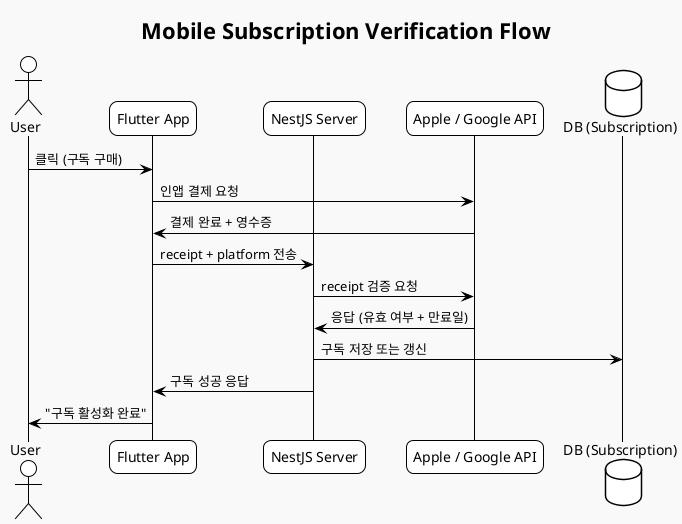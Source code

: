 @startuml
!theme plain
skinparam componentStyle uml2
skinparam shadowing false
skinparam roundcorner 15
skinparam monochrome true
skinparam backgroundColor #F9F9F9
skinparam ArrowColor Black
skinparam ArrowFontColor Black
skinparam defaultFontName "Nanum Gothic"

title Mobile Subscription Verification Flow

actor User
participant "Flutter App" as App
participant "NestJS Server" as Server
participant "Apple / Google API" as Platform
database "DB (Subscription)" as DB

User -> App : 클릭 (구독 구매)
App -> Platform : 인앱 결제 요청
Platform -> App : 결제 완료 + 영수증
App -> Server : receipt + platform 전송
Server -> Platform : receipt 검증 요청
Platform -> Server : 응답 (유효 여부 + 만료일)
Server -> DB : 구독 저장 또는 갱신
Server -> App : 구독 성공 응답
App -> User : "구독 활성화 완료"
@enduml
